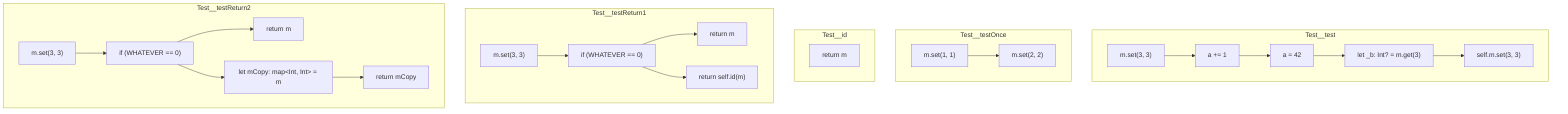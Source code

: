 graph TD
subgraph Test__test
    Test__test_145["m.set(3, 3)"]
    Test__test_146["a += 1"]
    Test__test_148["a = 42"]
    Test__test_150["let _b: Int? = m.get(3)"]
    Test__test_152["self.m.set(3, 3)"]:::exitNode
    Test__test_145 --> Test__test_146
    Test__test_146 --> Test__test_148
    Test__test_148 --> Test__test_150
    Test__test_150 --> Test__test_152
end
subgraph Test__testOnce
    Test__testOnce_154["m.set(1, 1)"]
    Test__testOnce_155["m.set(2, 2)"]:::exitNode
    Test__testOnce_154 --> Test__testOnce_155
end
subgraph Test__id
    Test__id_157["return m"]:::exitNode
end
subgraph Test__testReturn1
    Test__testReturn1_158["m.set(3, 3)"]
    Test__testReturn1_159["if (WHATEVER == 0)"]
    Test__testReturn1_161["return m"]:::exitNode
    Test__testReturn1_163["return self.id(m)"]:::exitNode
    Test__testReturn1_158 --> Test__testReturn1_159
    Test__testReturn1_159 --> Test__testReturn1_161
    Test__testReturn1_159 --> Test__testReturn1_163
end
subgraph Test__testReturn2
    Test__testReturn2_165["m.set(3, 3)"]
    Test__testReturn2_166["if (WHATEVER == 0)"]
    Test__testReturn2_168["return m"]:::exitNode
    Test__testReturn2_170["let mCopy: map&lt;Int, Int&gt; = m"]
    Test__testReturn2_172["return mCopy"]:::exitNode
    Test__testReturn2_165 --> Test__testReturn2_166
    Test__testReturn2_166 --> Test__testReturn2_168
    Test__testReturn2_166 --> Test__testReturn2_170
    Test__testReturn2_170 --> Test__testReturn2_172
end